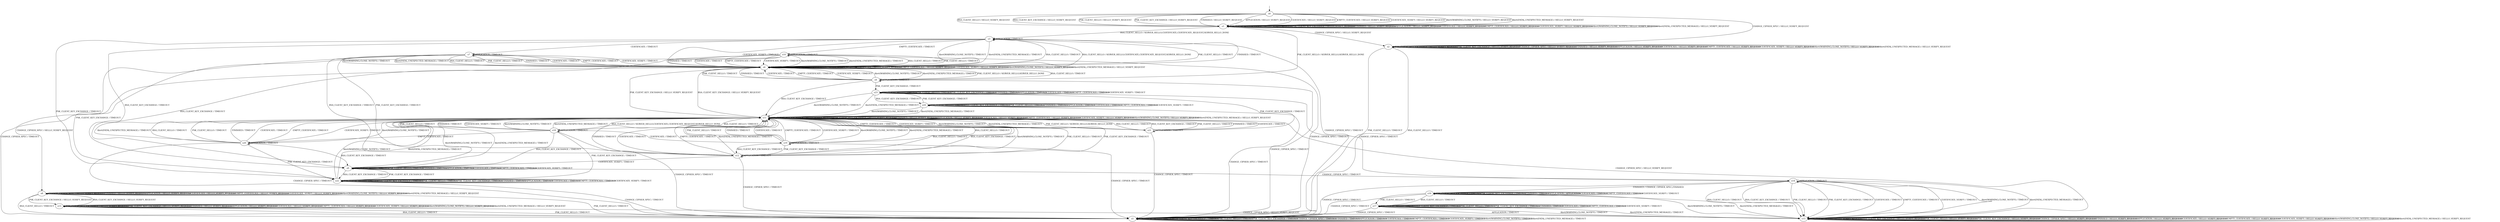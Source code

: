 digraph h6 {
s0 [label="s0"];
s1 [label="s1"];
s2 [label="s2"];
s3 [label="s3"];
s4 [label="s4"];
s5 [label="s5"];
s6 [label="s6"];
s7 [label="s7"];
s9 [label="s9"];
s10 [label="s10"];
s11 [label="s11"];
s22 [label="s22"];
s23 [label="s23"];
s8 [label="s8"];
s12 [label="s12"];
s14 [label="s14"];
s15 [label="s15"];
s18 [label="s18"];
s21 [label="s21"];
s24 [label="s24"];
s13 [label="s13"];
s16 [label="s16"];
s19 [label="s19"];
s20 [label="s20"];
s17 [label="s17"];
s0 -> s1 [label="RSA_CLIENT_HELLO / HELLO_VERIFY_REQUEST"];
s0 -> s1 [label="RSA_CLIENT_KEY_EXCHANGE / HELLO_VERIFY_REQUEST"];
s0 -> s1 [label="PSK_CLIENT_HELLO / HELLO_VERIFY_REQUEST"];
s0 -> s1 [label="PSK_CLIENT_KEY_EXCHANGE / HELLO_VERIFY_REQUEST"];
s0 -> s2 [label="CHANGE_CIPHER_SPEC / HELLO_VERIFY_REQUEST"];
s0 -> s1 [label="FINISHED / HELLO_VERIFY_REQUEST"];
s0 -> s1 [label="APPLICATION / HELLO_VERIFY_REQUEST"];
s0 -> s1 [label="CERTIFICATE / HELLO_VERIFY_REQUEST"];
s0 -> s1 [label="EMPTY_CERTIFICATE / HELLO_VERIFY_REQUEST"];
s0 -> s1 [label="CERTIFICATE_VERIFY / HELLO_VERIFY_REQUEST"];
s0 -> s1 [label="Alert(WARNING,CLOSE_NOTIFY) / HELLO_VERIFY_REQUEST"];
s0 -> s1 [label="Alert(FATAL,UNEXPECTED_MESSAGE) / HELLO_VERIFY_REQUEST"];
s1 -> s3 [label="RSA_CLIENT_HELLO / SERVER_HELLO,CERTIFICATE,CERTIFICATE_REQUEST,SERVER_HELLO_DONE"];
s1 -> s1 [label="RSA_CLIENT_KEY_EXCHANGE / HELLO_VERIFY_REQUEST"];
s1 -> s4 [label="PSK_CLIENT_HELLO / SERVER_HELLO,SERVER_HELLO_DONE"];
s1 -> s1 [label="PSK_CLIENT_KEY_EXCHANGE / HELLO_VERIFY_REQUEST"];
s1 -> s2 [label="CHANGE_CIPHER_SPEC / HELLO_VERIFY_REQUEST"];
s1 -> s1 [label="FINISHED / HELLO_VERIFY_REQUEST"];
s1 -> s1 [label="APPLICATION / HELLO_VERIFY_REQUEST"];
s1 -> s1 [label="CERTIFICATE / HELLO_VERIFY_REQUEST"];
s1 -> s1 [label="EMPTY_CERTIFICATE / HELLO_VERIFY_REQUEST"];
s1 -> s1 [label="CERTIFICATE_VERIFY / HELLO_VERIFY_REQUEST"];
s1 -> s1 [label="Alert(WARNING,CLOSE_NOTIFY) / HELLO_VERIFY_REQUEST"];
s1 -> s1 [label="Alert(FATAL,UNEXPECTED_MESSAGE) / HELLO_VERIFY_REQUEST"];
s2 -> s5 [label="RSA_CLIENT_HELLO / TIMEOUT"];
s2 -> s2 [label="RSA_CLIENT_KEY_EXCHANGE / HELLO_VERIFY_REQUEST"];
s2 -> s5 [label="PSK_CLIENT_HELLO / TIMEOUT"];
s2 -> s2 [label="PSK_CLIENT_KEY_EXCHANGE / HELLO_VERIFY_REQUEST"];
s2 -> s2 [label="CHANGE_CIPHER_SPEC / HELLO_VERIFY_REQUEST"];
s2 -> s2 [label="FINISHED / HELLO_VERIFY_REQUEST"];
s2 -> s2 [label="APPLICATION / HELLO_VERIFY_REQUEST"];
s2 -> s2 [label="CERTIFICATE / HELLO_VERIFY_REQUEST"];
s2 -> s2 [label="EMPTY_CERTIFICATE / HELLO_VERIFY_REQUEST"];
s2 -> s2 [label="CERTIFICATE_VERIFY / HELLO_VERIFY_REQUEST"];
s2 -> s2 [label="Alert(WARNING,CLOSE_NOTIFY) / HELLO_VERIFY_REQUEST"];
s2 -> s2 [label="Alert(FATAL,UNEXPECTED_MESSAGE) / HELLO_VERIFY_REQUEST"];
s3 -> s6 [label="RSA_CLIENT_HELLO / TIMEOUT"];
s3 -> s9 [label="RSA_CLIENT_KEY_EXCHANGE / TIMEOUT"];
s3 -> s6 [label="PSK_CLIENT_HELLO / TIMEOUT"];
s3 -> s22 [label="PSK_CLIENT_KEY_EXCHANGE / TIMEOUT"];
s3 -> s5 [label="CHANGE_CIPHER_SPEC / TIMEOUT"];
s3 -> s6 [label="FINISHED / TIMEOUT"];
s3 -> s3 [label="APPLICATION / TIMEOUT"];
s3 -> s7 [label="CERTIFICATE / TIMEOUT"];
s3 -> s10 [label="EMPTY_CERTIFICATE / TIMEOUT"];
s3 -> s6 [label="CERTIFICATE_VERIFY / TIMEOUT"];
s3 -> s6 [label="Alert(WARNING,CLOSE_NOTIFY) / TIMEOUT"];
s3 -> s6 [label="Alert(FATAL,UNEXPECTED_MESSAGE) / TIMEOUT"];
s4 -> s6 [label="RSA_CLIENT_HELLO / TIMEOUT"];
s4 -> s11 [label="RSA_CLIENT_KEY_EXCHANGE / TIMEOUT"];
s4 -> s6 [label="PSK_CLIENT_HELLO / TIMEOUT"];
s4 -> s23 [label="PSK_CLIENT_KEY_EXCHANGE / TIMEOUT"];
s4 -> s5 [label="CHANGE_CIPHER_SPEC / TIMEOUT"];
s4 -> s6 [label="FINISHED / TIMEOUT"];
s4 -> s4 [label="APPLICATION / TIMEOUT"];
s4 -> s6 [label="CERTIFICATE / TIMEOUT"];
s4 -> s6 [label="EMPTY_CERTIFICATE / TIMEOUT"];
s4 -> s6 [label="CERTIFICATE_VERIFY / TIMEOUT"];
s4 -> s6 [label="Alert(WARNING,CLOSE_NOTIFY) / TIMEOUT"];
s4 -> s6 [label="Alert(FATAL,UNEXPECTED_MESSAGE) / TIMEOUT"];
s5 -> s5 [label="RSA_CLIENT_HELLO / TIMEOUT"];
s5 -> s5 [label="RSA_CLIENT_KEY_EXCHANGE / TIMEOUT"];
s5 -> s5 [label="PSK_CLIENT_HELLO / TIMEOUT"];
s5 -> s5 [label="PSK_CLIENT_KEY_EXCHANGE / TIMEOUT"];
s5 -> s5 [label="CHANGE_CIPHER_SPEC / TIMEOUT"];
s5 -> s5 [label="FINISHED / TIMEOUT"];
s5 -> s5 [label="APPLICATION / TIMEOUT"];
s5 -> s5 [label="CERTIFICATE / TIMEOUT"];
s5 -> s5 [label="EMPTY_CERTIFICATE / TIMEOUT"];
s5 -> s5 [label="CERTIFICATE_VERIFY / TIMEOUT"];
s5 -> s5 [label="Alert(WARNING,CLOSE_NOTIFY) / TIMEOUT"];
s5 -> s5 [label="Alert(FATAL,UNEXPECTED_MESSAGE) / TIMEOUT"];
s6 -> s3 [label="RSA_CLIENT_HELLO / SERVER_HELLO,CERTIFICATE,CERTIFICATE_REQUEST,SERVER_HELLO_DONE"];
s6 -> s11 [label="RSA_CLIENT_KEY_EXCHANGE / HELLO_VERIFY_REQUEST"];
s6 -> s4 [label="PSK_CLIENT_HELLO / SERVER_HELLO,SERVER_HELLO_DONE"];
s6 -> s11 [label="PSK_CLIENT_KEY_EXCHANGE / HELLO_VERIFY_REQUEST"];
s6 -> s8 [label="CHANGE_CIPHER_SPEC / HELLO_VERIFY_REQUEST"];
s6 -> s6 [label="FINISHED / HELLO_VERIFY_REQUEST"];
s6 -> s6 [label="APPLICATION / HELLO_VERIFY_REQUEST"];
s6 -> s6 [label="CERTIFICATE / HELLO_VERIFY_REQUEST"];
s6 -> s6 [label="EMPTY_CERTIFICATE / HELLO_VERIFY_REQUEST"];
s6 -> s6 [label="CERTIFICATE_VERIFY / HELLO_VERIFY_REQUEST"];
s6 -> s6 [label="Alert(WARNING,CLOSE_NOTIFY) / HELLO_VERIFY_REQUEST"];
s6 -> s6 [label="Alert(FATAL,UNEXPECTED_MESSAGE) / HELLO_VERIFY_REQUEST"];
s7 -> s6 [label="RSA_CLIENT_HELLO / TIMEOUT"];
s7 -> s12 [label="RSA_CLIENT_KEY_EXCHANGE / TIMEOUT"];
s7 -> s6 [label="PSK_CLIENT_HELLO / TIMEOUT"];
s7 -> s12 [label="PSK_CLIENT_KEY_EXCHANGE / TIMEOUT"];
s7 -> s5 [label="CHANGE_CIPHER_SPEC / TIMEOUT"];
s7 -> s6 [label="FINISHED / TIMEOUT"];
s7 -> s7 [label="APPLICATION / TIMEOUT"];
s7 -> s6 [label="CERTIFICATE / TIMEOUT"];
s7 -> s6 [label="EMPTY_CERTIFICATE / TIMEOUT"];
s7 -> s6 [label="CERTIFICATE_VERIFY / TIMEOUT"];
s7 -> s6 [label="Alert(WARNING,CLOSE_NOTIFY) / TIMEOUT"];
s7 -> s6 [label="Alert(FATAL,UNEXPECTED_MESSAGE) / TIMEOUT"];
s9 -> s9 [label="RSA_CLIENT_HELLO / TIMEOUT"];
s9 -> s22 [label="RSA_CLIENT_KEY_EXCHANGE / TIMEOUT"];
s9 -> s9 [label="PSK_CLIENT_HELLO / TIMEOUT"];
s9 -> s22 [label="PSK_CLIENT_KEY_EXCHANGE / TIMEOUT"];
s9 -> s14 [label="CHANGE_CIPHER_SPEC / TIMEOUT"];
s9 -> s9 [label="FINISHED / TIMEOUT"];
s9 -> s9 [label="APPLICATION / TIMEOUT"];
s9 -> s9 [label="CERTIFICATE / TIMEOUT"];
s9 -> s9 [label="EMPTY_CERTIFICATE / TIMEOUT"];
s9 -> s9 [label="CERTIFICATE_VERIFY / TIMEOUT"];
s9 -> s11 [label="Alert(WARNING,CLOSE_NOTIFY) / TIMEOUT"];
s9 -> s11 [label="Alert(FATAL,UNEXPECTED_MESSAGE) / TIMEOUT"];
s10 -> s6 [label="RSA_CLIENT_HELLO / TIMEOUT"];
s10 -> s9 [label="RSA_CLIENT_KEY_EXCHANGE / TIMEOUT"];
s10 -> s6 [label="PSK_CLIENT_HELLO / TIMEOUT"];
s10 -> s22 [label="PSK_CLIENT_KEY_EXCHANGE / TIMEOUT"];
s10 -> s5 [label="CHANGE_CIPHER_SPEC / TIMEOUT"];
s10 -> s6 [label="FINISHED / TIMEOUT"];
s10 -> s10 [label="APPLICATION / TIMEOUT"];
s10 -> s6 [label="CERTIFICATE / TIMEOUT"];
s10 -> s6 [label="EMPTY_CERTIFICATE / TIMEOUT"];
s10 -> s6 [label="CERTIFICATE_VERIFY / TIMEOUT"];
s10 -> s6 [label="Alert(WARNING,CLOSE_NOTIFY) / TIMEOUT"];
s10 -> s6 [label="Alert(FATAL,UNEXPECTED_MESSAGE) / TIMEOUT"];
s11 -> s18 [label="RSA_CLIENT_HELLO / SERVER_HELLO,CERTIFICATE,CERTIFICATE_REQUEST,SERVER_HELLO_DONE"];
s11 -> s11 [label="RSA_CLIENT_KEY_EXCHANGE / HELLO_VERIFY_REQUEST"];
s11 -> s21 [label="PSK_CLIENT_HELLO / SERVER_HELLO,SERVER_HELLO_DONE"];
s11 -> s11 [label="PSK_CLIENT_KEY_EXCHANGE / HELLO_VERIFY_REQUEST"];
s11 -> s15 [label="CHANGE_CIPHER_SPEC / HELLO_VERIFY_REQUEST"];
s11 -> s11 [label="FINISHED / HELLO_VERIFY_REQUEST"];
s11 -> s11 [label="APPLICATION / HELLO_VERIFY_REQUEST"];
s11 -> s11 [label="CERTIFICATE / HELLO_VERIFY_REQUEST"];
s11 -> s11 [label="EMPTY_CERTIFICATE / HELLO_VERIFY_REQUEST"];
s11 -> s11 [label="CERTIFICATE_VERIFY / HELLO_VERIFY_REQUEST"];
s11 -> s11 [label="Alert(WARNING,CLOSE_NOTIFY) / HELLO_VERIFY_REQUEST"];
s11 -> s11 [label="Alert(FATAL,UNEXPECTED_MESSAGE) / HELLO_VERIFY_REQUEST"];
s22 -> s22 [label="RSA_CLIENT_HELLO / TIMEOUT"];
s22 -> s22 [label="RSA_CLIENT_KEY_EXCHANGE / TIMEOUT"];
s22 -> s22 [label="PSK_CLIENT_HELLO / TIMEOUT"];
s22 -> s22 [label="PSK_CLIENT_KEY_EXCHANGE / TIMEOUT"];
s22 -> s5 [label="CHANGE_CIPHER_SPEC / TIMEOUT"];
s22 -> s22 [label="FINISHED / TIMEOUT"];
s22 -> s22 [label="APPLICATION / TIMEOUT"];
s22 -> s22 [label="CERTIFICATE / TIMEOUT"];
s22 -> s22 [label="EMPTY_CERTIFICATE / TIMEOUT"];
s22 -> s22 [label="CERTIFICATE_VERIFY / TIMEOUT"];
s22 -> s11 [label="Alert(WARNING,CLOSE_NOTIFY) / TIMEOUT"];
s22 -> s11 [label="Alert(FATAL,UNEXPECTED_MESSAGE) / TIMEOUT"];
s23 -> s23 [label="RSA_CLIENT_HELLO / TIMEOUT"];
s23 -> s24 [label="RSA_CLIENT_KEY_EXCHANGE / TIMEOUT"];
s23 -> s23 [label="PSK_CLIENT_HELLO / TIMEOUT"];
s23 -> s23 [label="PSK_CLIENT_KEY_EXCHANGE / TIMEOUT"];
s23 -> s14 [label="CHANGE_CIPHER_SPEC / TIMEOUT"];
s23 -> s23 [label="FINISHED / TIMEOUT"];
s23 -> s23 [label="APPLICATION / TIMEOUT"];
s23 -> s23 [label="CERTIFICATE / TIMEOUT"];
s23 -> s23 [label="EMPTY_CERTIFICATE / TIMEOUT"];
s23 -> s23 [label="CERTIFICATE_VERIFY / TIMEOUT"];
s23 -> s11 [label="Alert(WARNING,CLOSE_NOTIFY) / TIMEOUT"];
s23 -> s11 [label="Alert(FATAL,UNEXPECTED_MESSAGE) / TIMEOUT"];
s8 -> s5 [label="RSA_CLIENT_HELLO / TIMEOUT"];
s8 -> s13 [label="RSA_CLIENT_KEY_EXCHANGE / HELLO_VERIFY_REQUEST"];
s8 -> s5 [label="PSK_CLIENT_HELLO / TIMEOUT"];
s8 -> s13 [label="PSK_CLIENT_KEY_EXCHANGE / HELLO_VERIFY_REQUEST"];
s8 -> s8 [label="CHANGE_CIPHER_SPEC / HELLO_VERIFY_REQUEST"];
s8 -> s8 [label="FINISHED / HELLO_VERIFY_REQUEST"];
s8 -> s8 [label="APPLICATION / HELLO_VERIFY_REQUEST"];
s8 -> s8 [label="CERTIFICATE / HELLO_VERIFY_REQUEST"];
s8 -> s8 [label="EMPTY_CERTIFICATE / HELLO_VERIFY_REQUEST"];
s8 -> s8 [label="CERTIFICATE_VERIFY / HELLO_VERIFY_REQUEST"];
s8 -> s8 [label="Alert(WARNING,CLOSE_NOTIFY) / HELLO_VERIFY_REQUEST"];
s8 -> s8 [label="Alert(FATAL,UNEXPECTED_MESSAGE) / HELLO_VERIFY_REQUEST"];
s12 -> s11 [label="RSA_CLIENT_HELLO / TIMEOUT"];
s12 -> s11 [label="RSA_CLIENT_KEY_EXCHANGE / TIMEOUT"];
s12 -> s11 [label="PSK_CLIENT_HELLO / TIMEOUT"];
s12 -> s11 [label="PSK_CLIENT_KEY_EXCHANGE / TIMEOUT"];
s12 -> s5 [label="CHANGE_CIPHER_SPEC / TIMEOUT"];
s12 -> s11 [label="FINISHED / TIMEOUT"];
s12 -> s12 [label="APPLICATION / TIMEOUT"];
s12 -> s11 [label="CERTIFICATE / TIMEOUT"];
s12 -> s11 [label="EMPTY_CERTIFICATE / TIMEOUT"];
s12 -> s9 [label="CERTIFICATE_VERIFY / TIMEOUT"];
s12 -> s11 [label="Alert(WARNING,CLOSE_NOTIFY) / TIMEOUT"];
s12 -> s11 [label="Alert(FATAL,UNEXPECTED_MESSAGE) / TIMEOUT"];
s14 -> s15 [label="RSA_CLIENT_HELLO / TIMEOUT"];
s14 -> s15 [label="RSA_CLIENT_KEY_EXCHANGE / TIMEOUT"];
s14 -> s15 [label="PSK_CLIENT_HELLO / TIMEOUT"];
s14 -> s15 [label="PSK_CLIENT_KEY_EXCHANGE / TIMEOUT"];
s14 -> s5 [label="CHANGE_CIPHER_SPEC / TIMEOUT"];
s14 -> s16 [label="FINISHED / CHANGE_CIPHER_SPEC,FINISHED"];
s14 -> s14 [label="APPLICATION / TIMEOUT"];
s14 -> s15 [label="CERTIFICATE / TIMEOUT"];
s14 -> s15 [label="EMPTY_CERTIFICATE / TIMEOUT"];
s14 -> s15 [label="CERTIFICATE_VERIFY / TIMEOUT"];
s14 -> s15 [label="Alert(WARNING,CLOSE_NOTIFY) / TIMEOUT"];
s14 -> s15 [label="Alert(FATAL,UNEXPECTED_MESSAGE) / TIMEOUT"];
s15 -> s15 [label="RSA_CLIENT_HELLO / HELLO_VERIFY_REQUEST"];
s15 -> s15 [label="RSA_CLIENT_KEY_EXCHANGE / HELLO_VERIFY_REQUEST"];
s15 -> s15 [label="PSK_CLIENT_HELLO / HELLO_VERIFY_REQUEST"];
s15 -> s15 [label="PSK_CLIENT_KEY_EXCHANGE / HELLO_VERIFY_REQUEST"];
s15 -> s15 [label="CHANGE_CIPHER_SPEC / HELLO_VERIFY_REQUEST"];
s15 -> s15 [label="FINISHED / HELLO_VERIFY_REQUEST"];
s15 -> s15 [label="APPLICATION / HELLO_VERIFY_REQUEST"];
s15 -> s15 [label="CERTIFICATE / HELLO_VERIFY_REQUEST"];
s15 -> s15 [label="EMPTY_CERTIFICATE / HELLO_VERIFY_REQUEST"];
s15 -> s15 [label="CERTIFICATE_VERIFY / HELLO_VERIFY_REQUEST"];
s15 -> s15 [label="Alert(WARNING,CLOSE_NOTIFY) / HELLO_VERIFY_REQUEST"];
s15 -> s15 [label="Alert(FATAL,UNEXPECTED_MESSAGE) / HELLO_VERIFY_REQUEST"];
s18 -> s11 [label="RSA_CLIENT_HELLO / TIMEOUT"];
s18 -> s9 [label="RSA_CLIENT_KEY_EXCHANGE / TIMEOUT"];
s18 -> s11 [label="PSK_CLIENT_HELLO / TIMEOUT"];
s18 -> s22 [label="PSK_CLIENT_KEY_EXCHANGE / TIMEOUT"];
s18 -> s5 [label="CHANGE_CIPHER_SPEC / TIMEOUT"];
s18 -> s11 [label="FINISHED / TIMEOUT"];
s18 -> s18 [label="APPLICATION / TIMEOUT"];
s18 -> s19 [label="CERTIFICATE / TIMEOUT"];
s18 -> s20 [label="EMPTY_CERTIFICATE / TIMEOUT"];
s18 -> s11 [label="CERTIFICATE_VERIFY / TIMEOUT"];
s18 -> s11 [label="Alert(WARNING,CLOSE_NOTIFY) / TIMEOUT"];
s18 -> s11 [label="Alert(FATAL,UNEXPECTED_MESSAGE) / TIMEOUT"];
s21 -> s11 [label="RSA_CLIENT_HELLO / TIMEOUT"];
s21 -> s11 [label="RSA_CLIENT_KEY_EXCHANGE / TIMEOUT"];
s21 -> s11 [label="PSK_CLIENT_HELLO / TIMEOUT"];
s21 -> s23 [label="PSK_CLIENT_KEY_EXCHANGE / TIMEOUT"];
s21 -> s5 [label="CHANGE_CIPHER_SPEC / TIMEOUT"];
s21 -> s11 [label="FINISHED / TIMEOUT"];
s21 -> s21 [label="APPLICATION / TIMEOUT"];
s21 -> s11 [label="CERTIFICATE / TIMEOUT"];
s21 -> s11 [label="EMPTY_CERTIFICATE / TIMEOUT"];
s21 -> s11 [label="CERTIFICATE_VERIFY / TIMEOUT"];
s21 -> s11 [label="Alert(WARNING,CLOSE_NOTIFY) / TIMEOUT"];
s21 -> s11 [label="Alert(FATAL,UNEXPECTED_MESSAGE) / TIMEOUT"];
s24 -> s24 [label="RSA_CLIENT_HELLO / TIMEOUT"];
s24 -> s24 [label="RSA_CLIENT_KEY_EXCHANGE / TIMEOUT"];
s24 -> s24 [label="PSK_CLIENT_HELLO / TIMEOUT"];
s24 -> s23 [label="PSK_CLIENT_KEY_EXCHANGE / TIMEOUT"];
s24 -> s5 [label="CHANGE_CIPHER_SPEC / TIMEOUT"];
s24 -> s24 [label="FINISHED / TIMEOUT"];
s24 -> s24 [label="APPLICATION / TIMEOUT"];
s24 -> s24 [label="CERTIFICATE / TIMEOUT"];
s24 -> s24 [label="EMPTY_CERTIFICATE / TIMEOUT"];
s24 -> s24 [label="CERTIFICATE_VERIFY / TIMEOUT"];
s24 -> s11 [label="Alert(WARNING,CLOSE_NOTIFY) / TIMEOUT"];
s24 -> s11 [label="Alert(FATAL,UNEXPECTED_MESSAGE) / TIMEOUT"];
s13 -> s5 [label="RSA_CLIENT_HELLO / TIMEOUT"];
s13 -> s13 [label="RSA_CLIENT_KEY_EXCHANGE / HELLO_VERIFY_REQUEST"];
s13 -> s5 [label="PSK_CLIENT_HELLO / TIMEOUT"];
s13 -> s13 [label="PSK_CLIENT_KEY_EXCHANGE / HELLO_VERIFY_REQUEST"];
s13 -> s15 [label="CHANGE_CIPHER_SPEC / HELLO_VERIFY_REQUEST"];
s13 -> s13 [label="FINISHED / HELLO_VERIFY_REQUEST"];
s13 -> s13 [label="APPLICATION / HELLO_VERIFY_REQUEST"];
s13 -> s13 [label="CERTIFICATE / HELLO_VERIFY_REQUEST"];
s13 -> s13 [label="EMPTY_CERTIFICATE / HELLO_VERIFY_REQUEST"];
s13 -> s13 [label="CERTIFICATE_VERIFY / HELLO_VERIFY_REQUEST"];
s13 -> s13 [label="Alert(WARNING,CLOSE_NOTIFY) / HELLO_VERIFY_REQUEST"];
s13 -> s13 [label="Alert(FATAL,UNEXPECTED_MESSAGE) / HELLO_VERIFY_REQUEST"];
s16 -> s17 [label="RSA_CLIENT_HELLO / TIMEOUT"];
s16 -> s16 [label="RSA_CLIENT_KEY_EXCHANGE / TIMEOUT"];
s16 -> s17 [label="PSK_CLIENT_HELLO / TIMEOUT"];
s16 -> s16 [label="PSK_CLIENT_KEY_EXCHANGE / TIMEOUT"];
s16 -> s5 [label="CHANGE_CIPHER_SPEC / TIMEOUT"];
s16 -> s16 [label="FINISHED / TIMEOUT"];
s16 -> s16 [label="APPLICATION / APPLICATION"];
s16 -> s16 [label="CERTIFICATE / TIMEOUT"];
s16 -> s16 [label="EMPTY_CERTIFICATE / TIMEOUT"];
s16 -> s16 [label="CERTIFICATE_VERIFY / TIMEOUT"];
s16 -> s15 [label="Alert(WARNING,CLOSE_NOTIFY) / TIMEOUT"];
s16 -> s15 [label="Alert(FATAL,UNEXPECTED_MESSAGE) / TIMEOUT"];
s19 -> s11 [label="RSA_CLIENT_HELLO / TIMEOUT"];
s19 -> s12 [label="RSA_CLIENT_KEY_EXCHANGE / TIMEOUT"];
s19 -> s11 [label="PSK_CLIENT_HELLO / TIMEOUT"];
s19 -> s12 [label="PSK_CLIENT_KEY_EXCHANGE / TIMEOUT"];
s19 -> s5 [label="CHANGE_CIPHER_SPEC / TIMEOUT"];
s19 -> s11 [label="FINISHED / TIMEOUT"];
s19 -> s19 [label="APPLICATION / TIMEOUT"];
s19 -> s11 [label="CERTIFICATE / TIMEOUT"];
s19 -> s11 [label="EMPTY_CERTIFICATE / TIMEOUT"];
s19 -> s11 [label="CERTIFICATE_VERIFY / TIMEOUT"];
s19 -> s11 [label="Alert(WARNING,CLOSE_NOTIFY) / TIMEOUT"];
s19 -> s11 [label="Alert(FATAL,UNEXPECTED_MESSAGE) / TIMEOUT"];
s20 -> s11 [label="RSA_CLIENT_HELLO / TIMEOUT"];
s20 -> s9 [label="RSA_CLIENT_KEY_EXCHANGE / TIMEOUT"];
s20 -> s11 [label="PSK_CLIENT_HELLO / TIMEOUT"];
s20 -> s22 [label="PSK_CLIENT_KEY_EXCHANGE / TIMEOUT"];
s20 -> s5 [label="CHANGE_CIPHER_SPEC / TIMEOUT"];
s20 -> s11 [label="FINISHED / TIMEOUT"];
s20 -> s20 [label="APPLICATION / TIMEOUT"];
s20 -> s11 [label="CERTIFICATE / TIMEOUT"];
s20 -> s11 [label="EMPTY_CERTIFICATE / TIMEOUT"];
s20 -> s11 [label="CERTIFICATE_VERIFY / TIMEOUT"];
s20 -> s11 [label="Alert(WARNING,CLOSE_NOTIFY) / TIMEOUT"];
s20 -> s11 [label="Alert(FATAL,UNEXPECTED_MESSAGE) / TIMEOUT"];
s17 -> s17 [label="RSA_CLIENT_HELLO / TIMEOUT"];
s17 -> s17 [label="RSA_CLIENT_KEY_EXCHANGE / TIMEOUT"];
s17 -> s17 [label="PSK_CLIENT_HELLO / TIMEOUT"];
s17 -> s17 [label="PSK_CLIENT_KEY_EXCHANGE / TIMEOUT"];
s17 -> s5 [label="CHANGE_CIPHER_SPEC / TIMEOUT"];
s17 -> s17 [label="FINISHED / TIMEOUT"];
s17 -> s15 [label="APPLICATION / TIMEOUT"];
s17 -> s17 [label="CERTIFICATE / TIMEOUT"];
s17 -> s17 [label="EMPTY_CERTIFICATE / TIMEOUT"];
s17 -> s17 [label="CERTIFICATE_VERIFY / TIMEOUT"];
s17 -> s15 [label="Alert(WARNING,CLOSE_NOTIFY) / TIMEOUT"];
s17 -> s15 [label="Alert(FATAL,UNEXPECTED_MESSAGE) / TIMEOUT"];
__start0 [shape=none, label=""];
__start0 -> s0 [label=""];
}
